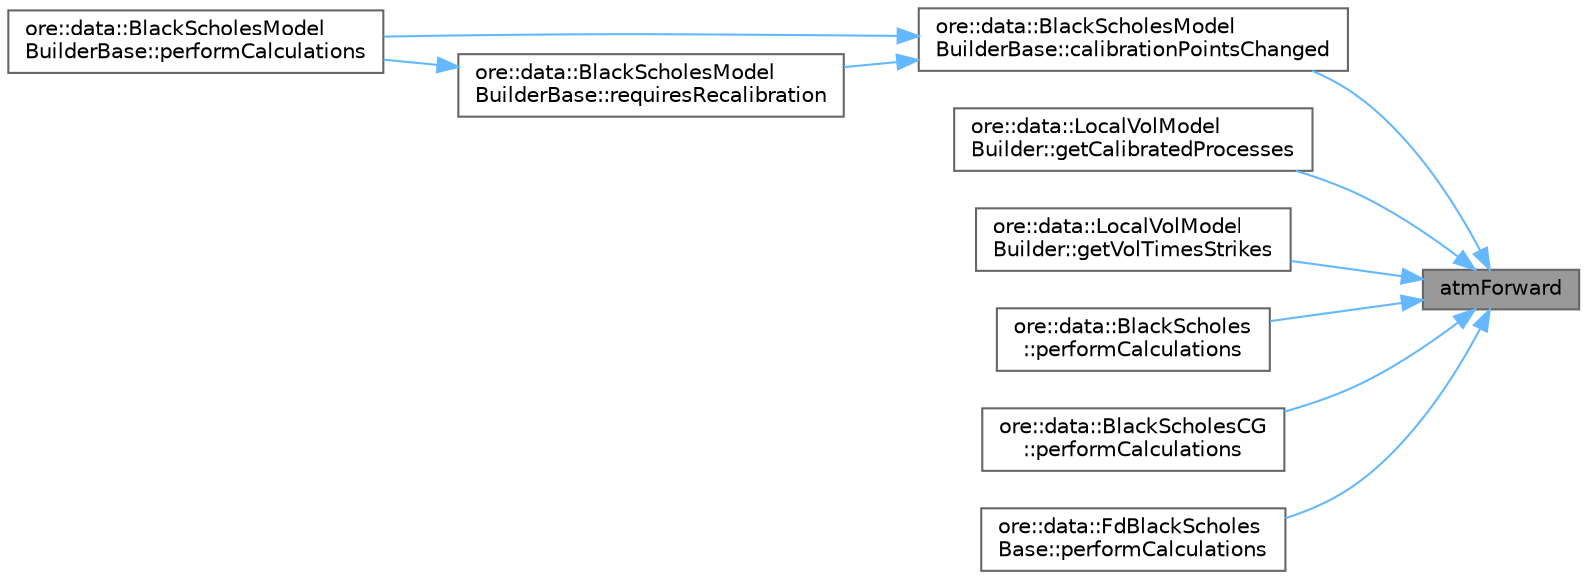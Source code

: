 digraph "atmForward"
{
 // INTERACTIVE_SVG=YES
 // LATEX_PDF_SIZE
  bgcolor="transparent";
  edge [fontname=Helvetica,fontsize=10,labelfontname=Helvetica,labelfontsize=10];
  node [fontname=Helvetica,fontsize=10,shape=box,height=0.2,width=0.4];
  rankdir="RL";
  Node1 [label="atmForward",height=0.2,width=0.4,color="gray40", fillcolor="grey60", style="filled", fontcolor="black",tooltip="helper function that computes the atm forward"];
  Node1 -> Node2 [dir="back",color="steelblue1",style="solid"];
  Node2 [label="ore::data::BlackScholesModel\lBuilderBase::calibrationPointsChanged",height=0.2,width=0.4,color="grey40", fillcolor="white", style="filled",URL="$classore_1_1data_1_1_black_scholes_model_builder_base.html#aa5eb411def964300cb9bcf1b78f3a3d7",tooltip=" "];
  Node2 -> Node3 [dir="back",color="steelblue1",style="solid"];
  Node3 [label="ore::data::BlackScholesModel\lBuilderBase::performCalculations",height=0.2,width=0.4,color="grey40", fillcolor="white", style="filled",URL="$classore_1_1data_1_1_black_scholes_model_builder_base.html#a1127cccc9668a02247dc139d27121708",tooltip=" "];
  Node2 -> Node4 [dir="back",color="steelblue1",style="solid"];
  Node4 [label="ore::data::BlackScholesModel\lBuilderBase::requiresRecalibration",height=0.2,width=0.4,color="grey40", fillcolor="white", style="filled",URL="$classore_1_1data_1_1_black_scholes_model_builder_base.html#a83cbd1c07f17f2f51faea02f40eeaac9",tooltip=" "];
  Node4 -> Node3 [dir="back",color="steelblue1",style="solid"];
  Node1 -> Node5 [dir="back",color="steelblue1",style="solid"];
  Node5 [label="ore::data::LocalVolModel\lBuilder::getCalibratedProcesses",height=0.2,width=0.4,color="grey40", fillcolor="white", style="filled",URL="$classore_1_1data_1_1_local_vol_model_builder.html#a136879e594806988dcffa5d46d3bd0b7",tooltip=" "];
  Node1 -> Node6 [dir="back",color="steelblue1",style="solid"];
  Node6 [label="ore::data::LocalVolModel\lBuilder::getVolTimesStrikes",height=0.2,width=0.4,color="grey40", fillcolor="white", style="filled",URL="$classore_1_1data_1_1_local_vol_model_builder.html#a51d608e59846ab8c0f2e6c970413976d",tooltip=" "];
  Node1 -> Node7 [dir="back",color="steelblue1",style="solid"];
  Node7 [label="ore::data::BlackScholes\l::performCalculations",height=0.2,width=0.4,color="grey40", fillcolor="white", style="filled",URL="$classore_1_1data_1_1_black_scholes.html#a1127cccc9668a02247dc139d27121708",tooltip=" "];
  Node1 -> Node8 [dir="back",color="steelblue1",style="solid"];
  Node8 [label="ore::data::BlackScholesCG\l::performCalculations",height=0.2,width=0.4,color="grey40", fillcolor="white", style="filled",URL="$classore_1_1data_1_1_black_scholes_c_g.html#a1127cccc9668a02247dc139d27121708",tooltip=" "];
  Node1 -> Node9 [dir="back",color="steelblue1",style="solid"];
  Node9 [label="ore::data::FdBlackScholes\lBase::performCalculations",height=0.2,width=0.4,color="grey40", fillcolor="white", style="filled",URL="$classore_1_1data_1_1_fd_black_scholes_base.html#a1127cccc9668a02247dc139d27121708",tooltip=" "];
}
